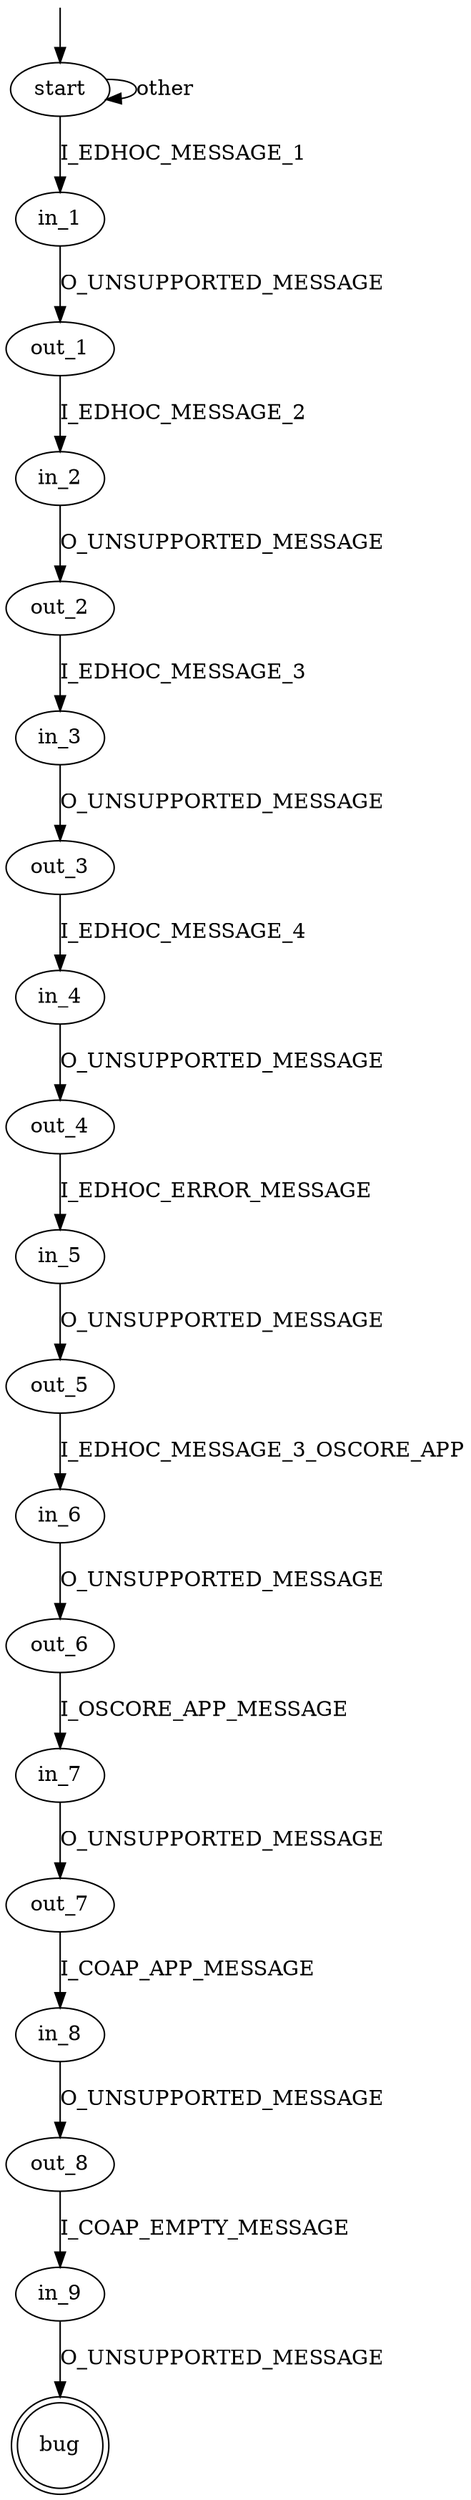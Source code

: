 digraph G {
start
bug [shape="doublecircle"]

start -> start [label="other"]
start -> in_1 [label="I_EDHOC_MESSAGE_1"]

in_1 -> out_1 [label="O_UNSUPPORTED_MESSAGE"]

out_1 -> in_2 [label="I_EDHOC_MESSAGE_2"]
in_2 -> out_2 [label="O_UNSUPPORTED_MESSAGE"]

out_2 -> in_3 [label="I_EDHOC_MESSAGE_3"]
in_3 -> out_3 [label="O_UNSUPPORTED_MESSAGE"]

out_3 -> in_4 [label="I_EDHOC_MESSAGE_4"]
in_4 -> out_4 [label="O_UNSUPPORTED_MESSAGE"]

out_4 -> in_5 [label="I_EDHOC_ERROR_MESSAGE"]
in_5 -> out_5 [label="O_UNSUPPORTED_MESSAGE"]

out_5 -> in_6 [label="I_EDHOC_MESSAGE_3_OSCORE_APP"]
in_6 -> out_6 [label="O_UNSUPPORTED_MESSAGE"]

out_6-> in_7 [label="I_OSCORE_APP_MESSAGE"]
in_7 -> out_7 [label="O_UNSUPPORTED_MESSAGE"]

out_7 -> in_8 [label="I_COAP_APP_MESSAGE"]
in_8 -> out_8 [label="O_UNSUPPORTED_MESSAGE"]

out_8 -> in_9 [label="I_COAP_EMPTY_MESSAGE"]
in_9 -> bug [label="O_UNSUPPORTED_MESSAGE"]


__start0 [label="" shape="none" width="0" height="0"];
__start0 -> start;
}
